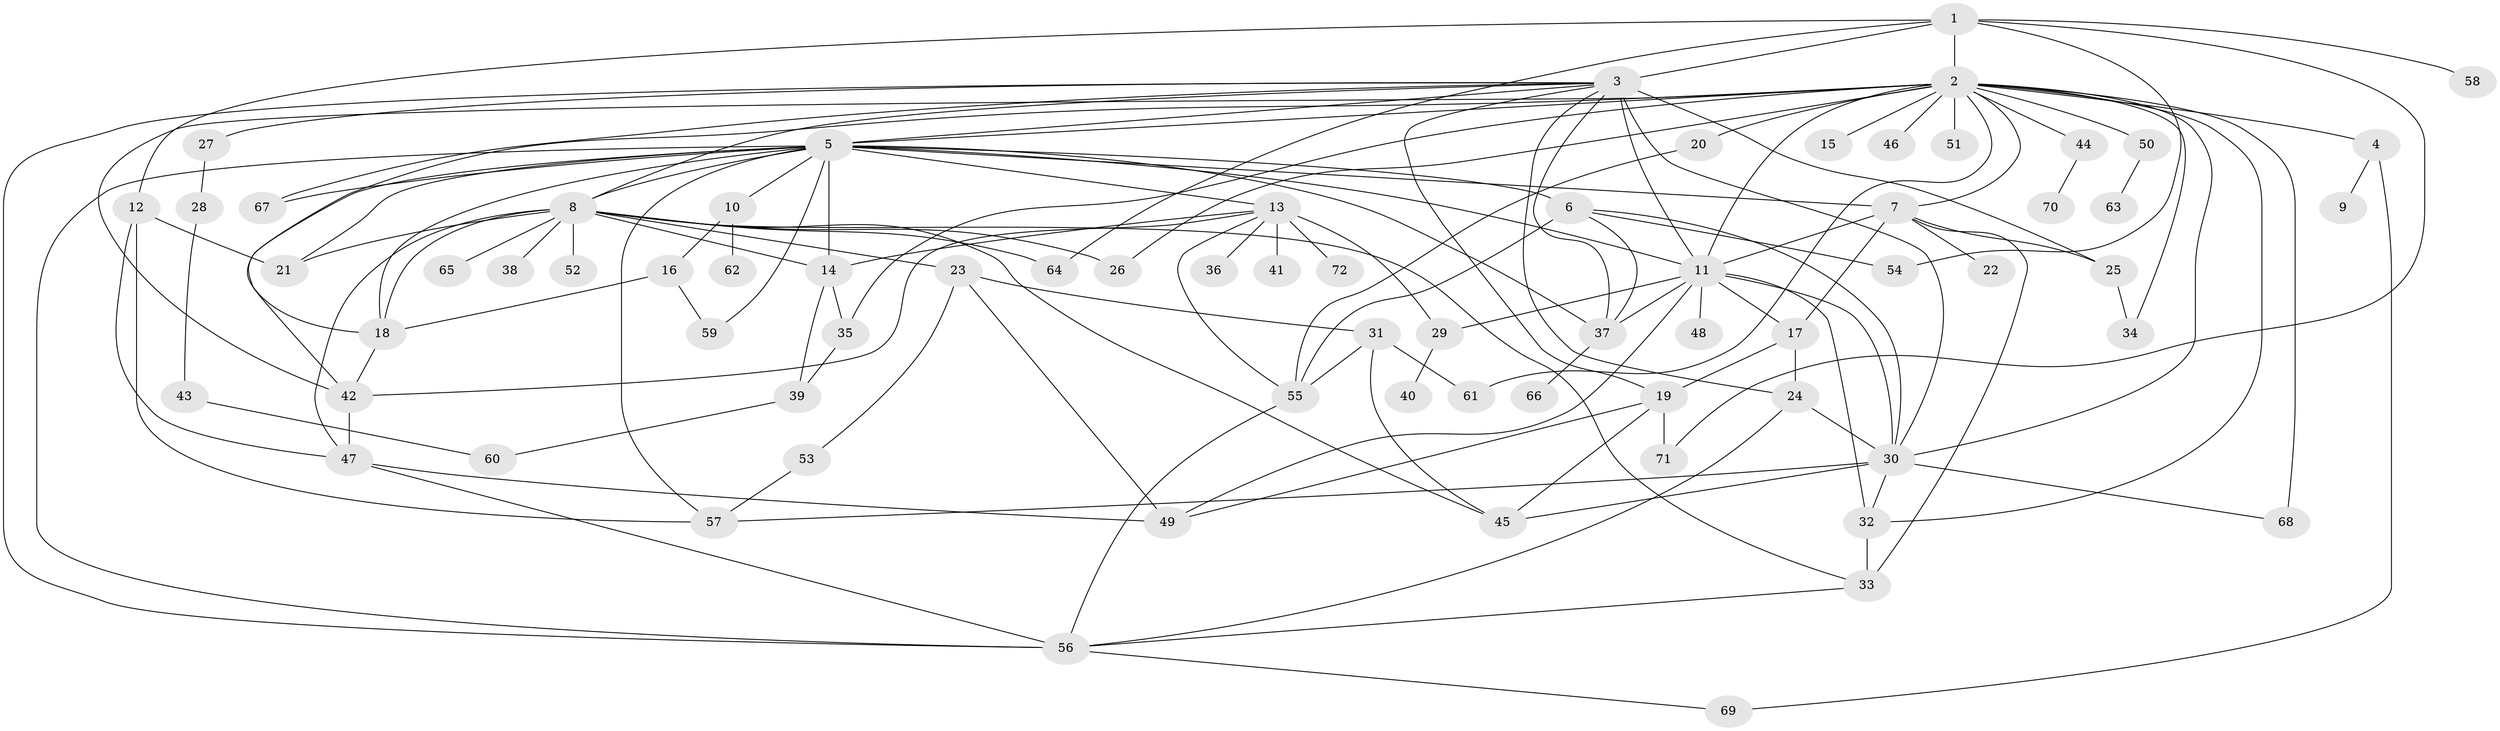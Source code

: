 // original degree distribution, {8: 0.013986013986013986, 22: 0.006993006993006993, 25: 0.006993006993006993, 4: 0.0979020979020979, 27: 0.006993006993006993, 3: 0.13986013986013987, 9: 0.013986013986013986, 19: 0.006993006993006993, 2: 0.25874125874125875, 5: 0.04895104895104895, 1: 0.3776223776223776, 7: 0.013986013986013986, 10: 0.006993006993006993}
// Generated by graph-tools (version 1.1) at 2025/35/03/09/25 02:35:28]
// undirected, 72 vertices, 135 edges
graph export_dot {
graph [start="1"]
  node [color=gray90,style=filled];
  1;
  2;
  3;
  4;
  5;
  6;
  7;
  8;
  9;
  10;
  11;
  12;
  13;
  14;
  15;
  16;
  17;
  18;
  19;
  20;
  21;
  22;
  23;
  24;
  25;
  26;
  27;
  28;
  29;
  30;
  31;
  32;
  33;
  34;
  35;
  36;
  37;
  38;
  39;
  40;
  41;
  42;
  43;
  44;
  45;
  46;
  47;
  48;
  49;
  50;
  51;
  52;
  53;
  54;
  55;
  56;
  57;
  58;
  59;
  60;
  61;
  62;
  63;
  64;
  65;
  66;
  67;
  68;
  69;
  70;
  71;
  72;
  1 -- 2 [weight=1.0];
  1 -- 3 [weight=1.0];
  1 -- 12 [weight=1.0];
  1 -- 54 [weight=1.0];
  1 -- 58 [weight=1.0];
  1 -- 64 [weight=1.0];
  1 -- 71 [weight=1.0];
  2 -- 4 [weight=1.0];
  2 -- 5 [weight=1.0];
  2 -- 7 [weight=1.0];
  2 -- 11 [weight=1.0];
  2 -- 15 [weight=1.0];
  2 -- 18 [weight=1.0];
  2 -- 20 [weight=1.0];
  2 -- 26 [weight=1.0];
  2 -- 30 [weight=1.0];
  2 -- 32 [weight=1.0];
  2 -- 34 [weight=1.0];
  2 -- 35 [weight=1.0];
  2 -- 42 [weight=1.0];
  2 -- 44 [weight=1.0];
  2 -- 46 [weight=1.0];
  2 -- 50 [weight=1.0];
  2 -- 51 [weight=1.0];
  2 -- 61 [weight=1.0];
  2 -- 68 [weight=1.0];
  3 -- 5 [weight=1.0];
  3 -- 8 [weight=1.0];
  3 -- 11 [weight=11.0];
  3 -- 19 [weight=1.0];
  3 -- 24 [weight=1.0];
  3 -- 25 [weight=1.0];
  3 -- 27 [weight=1.0];
  3 -- 30 [weight=1.0];
  3 -- 37 [weight=1.0];
  3 -- 56 [weight=1.0];
  3 -- 67 [weight=1.0];
  4 -- 9 [weight=1.0];
  4 -- 69 [weight=1.0];
  5 -- 6 [weight=2.0];
  5 -- 7 [weight=1.0];
  5 -- 8 [weight=1.0];
  5 -- 10 [weight=1.0];
  5 -- 11 [weight=1.0];
  5 -- 13 [weight=1.0];
  5 -- 14 [weight=8.0];
  5 -- 18 [weight=1.0];
  5 -- 21 [weight=1.0];
  5 -- 37 [weight=1.0];
  5 -- 42 [weight=1.0];
  5 -- 56 [weight=1.0];
  5 -- 57 [weight=1.0];
  5 -- 59 [weight=1.0];
  5 -- 67 [weight=2.0];
  6 -- 30 [weight=1.0];
  6 -- 37 [weight=1.0];
  6 -- 54 [weight=1.0];
  6 -- 55 [weight=1.0];
  7 -- 11 [weight=1.0];
  7 -- 17 [weight=1.0];
  7 -- 22 [weight=2.0];
  7 -- 25 [weight=1.0];
  7 -- 33 [weight=1.0];
  8 -- 14 [weight=1.0];
  8 -- 18 [weight=2.0];
  8 -- 21 [weight=1.0];
  8 -- 23 [weight=1.0];
  8 -- 26 [weight=1.0];
  8 -- 33 [weight=1.0];
  8 -- 38 [weight=1.0];
  8 -- 45 [weight=1.0];
  8 -- 47 [weight=1.0];
  8 -- 52 [weight=1.0];
  8 -- 64 [weight=1.0];
  8 -- 65 [weight=1.0];
  10 -- 16 [weight=1.0];
  10 -- 62 [weight=1.0];
  11 -- 17 [weight=1.0];
  11 -- 29 [weight=1.0];
  11 -- 30 [weight=1.0];
  11 -- 32 [weight=1.0];
  11 -- 37 [weight=1.0];
  11 -- 48 [weight=1.0];
  11 -- 49 [weight=1.0];
  12 -- 21 [weight=1.0];
  12 -- 47 [weight=1.0];
  12 -- 57 [weight=1.0];
  13 -- 14 [weight=1.0];
  13 -- 29 [weight=1.0];
  13 -- 36 [weight=1.0];
  13 -- 41 [weight=1.0];
  13 -- 42 [weight=1.0];
  13 -- 55 [weight=1.0];
  13 -- 72 [weight=1.0];
  14 -- 35 [weight=1.0];
  14 -- 39 [weight=1.0];
  16 -- 18 [weight=1.0];
  16 -- 59 [weight=1.0];
  17 -- 19 [weight=1.0];
  17 -- 24 [weight=1.0];
  18 -- 42 [weight=1.0];
  19 -- 45 [weight=1.0];
  19 -- 49 [weight=1.0];
  19 -- 71 [weight=2.0];
  20 -- 55 [weight=1.0];
  23 -- 31 [weight=1.0];
  23 -- 49 [weight=1.0];
  23 -- 53 [weight=1.0];
  24 -- 30 [weight=1.0];
  24 -- 56 [weight=1.0];
  25 -- 34 [weight=1.0];
  27 -- 28 [weight=1.0];
  28 -- 43 [weight=1.0];
  29 -- 40 [weight=1.0];
  30 -- 32 [weight=1.0];
  30 -- 45 [weight=1.0];
  30 -- 57 [weight=1.0];
  30 -- 68 [weight=1.0];
  31 -- 45 [weight=1.0];
  31 -- 55 [weight=1.0];
  31 -- 61 [weight=1.0];
  32 -- 33 [weight=2.0];
  33 -- 56 [weight=1.0];
  35 -- 39 [weight=1.0];
  37 -- 66 [weight=1.0];
  39 -- 60 [weight=1.0];
  42 -- 47 [weight=2.0];
  43 -- 60 [weight=1.0];
  44 -- 70 [weight=1.0];
  47 -- 49 [weight=1.0];
  47 -- 56 [weight=1.0];
  50 -- 63 [weight=1.0];
  53 -- 57 [weight=1.0];
  55 -- 56 [weight=1.0];
  56 -- 69 [weight=1.0];
}
